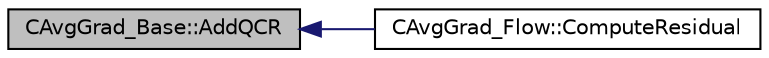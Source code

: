 digraph "CAvgGrad_Base::AddQCR"
{
  edge [fontname="Helvetica",fontsize="10",labelfontname="Helvetica",labelfontsize="10"];
  node [fontname="Helvetica",fontsize="10",shape=record];
  rankdir="LR";
  Node6 [label="CAvgGrad_Base::AddQCR",height=0.2,width=0.4,color="black", fillcolor="grey75", style="filled", fontcolor="black"];
  Node6 -> Node7 [dir="back",color="midnightblue",fontsize="10",style="solid",fontname="Helvetica"];
  Node7 [label="CAvgGrad_Flow::ComputeResidual",height=0.2,width=0.4,color="black", fillcolor="white", style="filled",URL="$class_c_avg_grad___flow.html#a1c12e066648de65a083bc9aea10df100",tooltip="Compute the viscous flow residual using an average of gradients. "];
}
